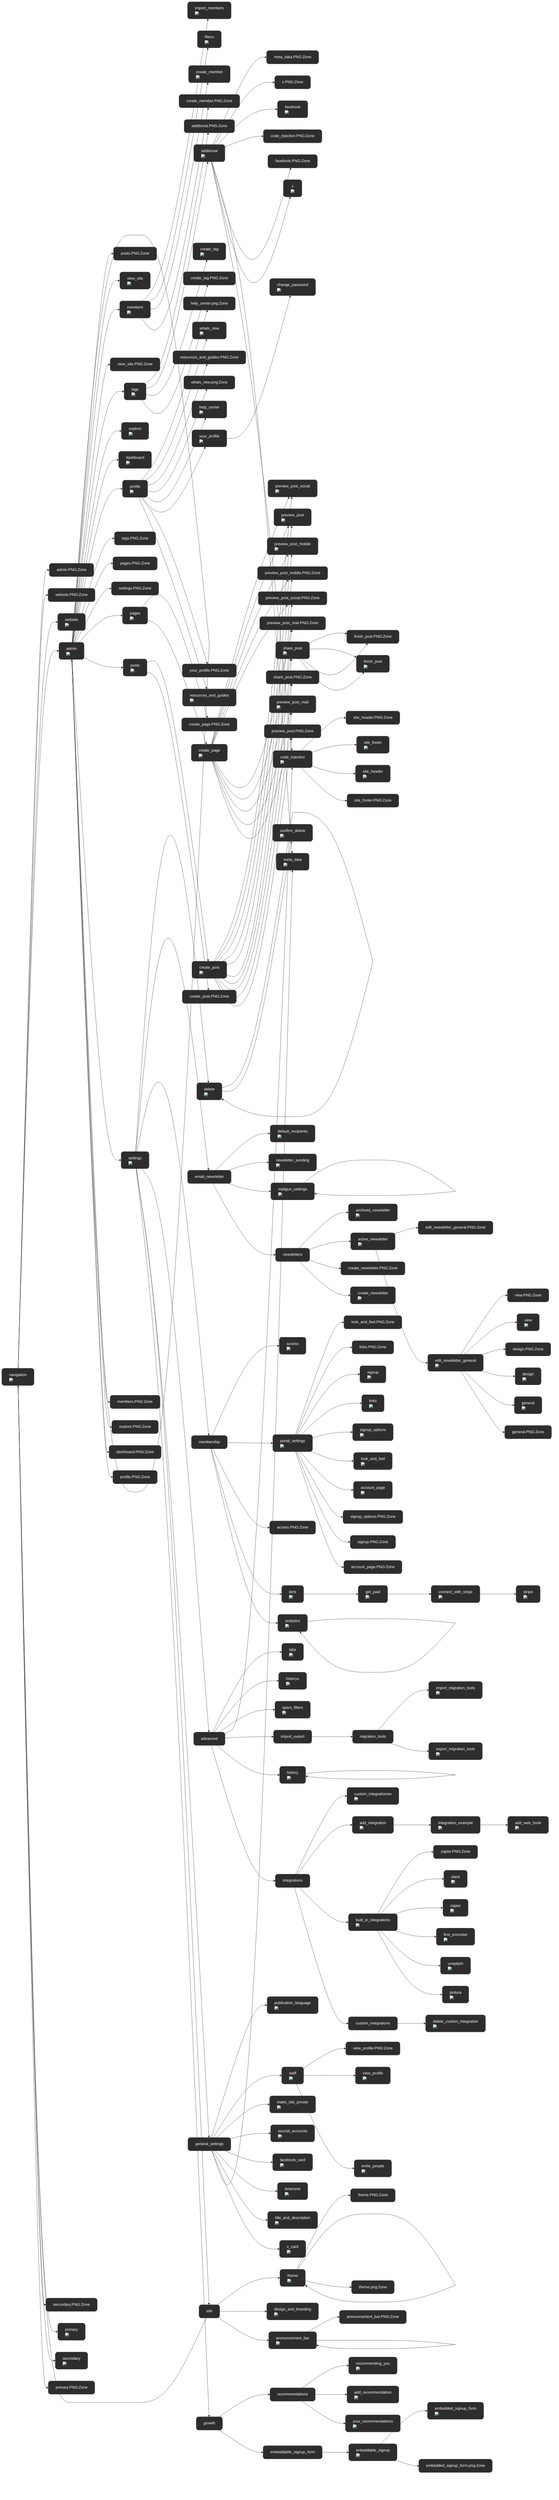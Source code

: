 graph LR;
navigation["navigation<br/><img src='https://storage.googleapis.com/pruebasautomatizadas-ghost/01 - admin/01- admin/09 - settings/02 - site/03 - navigation.PNG' width='100'/>"]:::transparentNode
admin_PNG_Zone["admin.PNG:Zone"]:::transparentNode
navigation --> admin_PNG_Zone
website_PNG_Zone["website.PNG:Zone"]:::transparentNode
navigation --> website_PNG_Zone
website["website<br/><img src='https://storage.googleapis.com/pruebasautomatizadas-ghost/./02 - website.PNG' width='100'/>"]:::transparentNode
click website "https://storage.googleapis.com/pruebasautomatizadas-ghost/./02 - website.PNG"
navigation --> website
admin["admin<br/><img src='https://storage.googleapis.com/pruebasautomatizadas-ghost/01 - admin/01 - admin.PNG' width='100'/>"]:::transparentNode
click admin "https://storage.googleapis.com/pruebasautomatizadas-ghost/./01 - admin.PNG"
navigation --> admin
click admin "https://storage.googleapis.com/pruebasautomatizadas-ghost/01 - admin/01 - admin.PNG"
admin --> admin
posts_PNG_Zone["posts.PNG:Zone"]:::transparentNode
admin --> posts_PNG_Zone
view_site["view_site<br/><img src='https://storage.googleapis.com/pruebasautomatizadas-ghost/01 - admin/01- admin/02 - view_site.PNG' width='100'/>"]:::transparentNode
click view_site "https://storage.googleapis.com/pruebasautomatizadas-ghost/01 - admin/01- admin/02 - view_site.PNG"
admin --> view_site
members["members<br/><img src='https://storage.googleapis.com/pruebasautomatizadas-ghost/01 - admin/01- admin/07 - members.PNG' width='100'/>"]:::transparentNode
click members "https://storage.googleapis.com/pruebasautomatizadas-ghost/01 - admin/01- admin/07 - members.PNG"
admin --> members
view_site_PNG_Zone["view_site.PNG:Zone"]:::transparentNode
admin --> view_site_PNG_Zone
tags["tags<br/><img src='https://storage.googleapis.com/pruebasautomatizadas-ghost/01 - admin/01- admin/06 - tags.PNG' width='100'/>"]:::transparentNode
click tags "https://storage.googleapis.com/pruebasautomatizadas-ghost/01 - admin/01- admin/06 - tags.PNG"
admin --> tags
explore["explore<br/><img src='https://storage.googleapis.com/pruebasautomatizadas-ghost/01 - admin/01- admin/03 - explore.PNG' width='100'/>"]:::transparentNode
click explore "https://storage.googleapis.com/pruebasautomatizadas-ghost/01 - admin/01- admin/03 - explore.PNG"
admin --> explore
dashboard["dashboard<br/><img src='https://storage.googleapis.com/pruebasautomatizadas-ghost/01 - admin/01- admin/01 - dashboard.PNG' width='100'/>"]:::transparentNode
click dashboard "https://storage.googleapis.com/pruebasautomatizadas-ghost/01 - admin/01- admin/01 - dashboard.PNG"
admin --> dashboard
profile["profile<br/><img src='https://storage.googleapis.com/pruebasautomatizadas-ghost/01 - admin/01- admin/08 - profile.PNG' width='100'/>"]:::transparentNode
click profile "https://storage.googleapis.com/pruebasautomatizadas-ghost/01 - admin/01- admin/08 - profile.PNG"
admin --> profile
tags_PNG_Zone["tags.PNG:Zone"]:::transparentNode
admin --> tags_PNG_Zone
pages_PNG_Zone["pages.PNG:Zone"]:::transparentNode
admin --> pages_PNG_Zone
settings_PNG_Zone["settings.PNG:Zone"]:::transparentNode
admin --> settings_PNG_Zone
pages["pages<br/><img src='https://storage.googleapis.com/pruebasautomatizadas-ghost/01 - admin/01- admin/05 - pages.PNG' width='100'/>"]:::transparentNode
click pages "https://storage.googleapis.com/pruebasautomatizadas-ghost/01 - admin/01- admin/05 - pages.PNG"
admin --> pages
posts["posts<br/><img src='https://storage.googleapis.com/pruebasautomatizadas-ghost/01 - admin/01- admin/04 - posts.PNG' width='100'/>"]:::transparentNode
click posts "https://storage.googleapis.com/pruebasautomatizadas-ghost/01 - admin/01- admin/04 - posts.PNG"
admin --> posts
settings["settings<br/><img src='https://storage.googleapis.com/pruebasautomatizadas-ghost/01 - admin/01- admin/09 - settings.PNG' width='100'/>"]:::transparentNode
click settings "https://storage.googleapis.com/pruebasautomatizadas-ghost/01 - admin/01- admin/09 - settings.PNG"
admin --> settings
members_PNG_Zone["members.PNG:Zone"]:::transparentNode
admin --> members_PNG_Zone
explore_PNG_Zone["explore.PNG:Zone"]:::transparentNode
admin --> explore_PNG_Zone
dashboard_PNG_Zone["dashboard.PNG:Zone"]:::transparentNode
admin --> dashboard_PNG_Zone
profile_PNG_Zone["profile.PNG:Zone"]:::transparentNode
admin --> profile_PNG_Zone
help_center_png_Zone["help_center.png:Zone"]:::transparentNode
profile --> help_center_png_Zone
whats_new["whats_new<br/><img src='https://storage.googleapis.com/pruebasautomatizadas-ghost/01 - admin/01- admin/08 - profile/01 - whats_new.png' width='100'/>"]:::transparentNode
click whats_new "https://storage.googleapis.com/pruebasautomatizadas-ghost/01 - admin/01- admin/08 - profile/01 - whats_new.png"
profile --> whats_new
resources_and_guides_PNG_Zone["resources_and_guides.PNG:Zone"]:::transparentNode
profile --> resources_and_guides_PNG_Zone
whats_new_png_Zone["whats_new.png:Zone"]:::transparentNode
profile --> whats_new_png_Zone
help_center["help_center<br/><img src='https://storage.googleapis.com/pruebasautomatizadas-ghost/01 - admin/01- admin/08 - profile/03 - help_center.png' width='100'/>"]:::transparentNode
click help_center "https://storage.googleapis.com/pruebasautomatizadas-ghost/01 - admin/01- admin/08 - profile/03 - help_center.png"
profile --> help_center
your_profile["your_profile<br/><img src='https://storage.googleapis.com/pruebasautomatizadas-ghost/01 - admin/01- admin/08 - profile/02 - your_profile.PNG' width='100'/>"]:::transparentNode
click your_profile "https://storage.googleapis.com/pruebasautomatizadas-ghost/01 - admin/01- admin/08 - profile/02 - your_profile.PNG"
profile --> your_profile
your_profile_PNG_Zone["your_profile.PNG:Zone"]:::transparentNode
profile --> your_profile_PNG_Zone
resources_and_guides["resources_and_guides<br/><img src='https://storage.googleapis.com/pruebasautomatizadas-ghost/01 - admin/01- admin/08 - profile/04 - resources_and_guides.PNG' width='100'/>"]:::transparentNode
click resources_and_guides "https://storage.googleapis.com/pruebasautomatizadas-ghost/01 - admin/01- admin/08 - profile/04 - resources_and_guides.PNG"
profile --> resources_and_guides
change_password["change_password<br/><img src='https://storage.googleapis.com/pruebasautomatizadas-ghost/01 - admin/01- admin/08 - profile/02 - your_profile/01 - change_password.PNG' width='100'/>"]:::transparentNode
click change_password "https://storage.googleapis.com/pruebasautomatizadas-ghost/01 - admin/01- admin/08 - profile/02 - your_profile/01 - change_password.PNG"
your_profile --> change_password
create_post["create_post<br/><img src='https://storage.googleapis.com/pruebasautomatizadas-ghost/01 - admin/01- admin/04 - posts/01 - create_post.PNG' width='100'/>"]:::transparentNode
click create_post "https://storage.googleapis.com/pruebasautomatizadas-ghost/01 - admin/01- admin/04 - posts/01 - create_post.PNG"
posts --> create_post
create_post_PNG_Zone["create_post.PNG:Zone"]:::transparentNode
posts --> create_post_PNG_Zone
preview_post_social["preview_post_social<br/><img src='https://storage.googleapis.com/pruebasautomatizadas-ghost/01 - admin/01- admin/05 - pages/01 - create_page/04 - preview_post_social.PNG' width='100'/>"]:::transparentNode
click preview_post_social "https://storage.googleapis.com/pruebasautomatizadas-ghost/01 - admin/01- admin/04 - posts/01 - create_post/04 - preview_post_social.PNG"
create_post --> preview_post_social
preview_post["preview_post<br/><img src='https://storage.googleapis.com/pruebasautomatizadas-ghost/01 - admin/01- admin/05 - pages/01 - create_page/01 - preview_post.PNG' width='100'/>"]:::transparentNode
click preview_post "https://storage.googleapis.com/pruebasautomatizadas-ghost/01 - admin/01- admin/04 - posts/01 - create_post/01 - preview_post.PNG"
create_post --> preview_post
preview_post_mobile["preview_post_mobile<br/><img src='https://storage.googleapis.com/pruebasautomatizadas-ghost/01 - admin/01- admin/05 - pages/01 - create_page/02 - preview_post_mobile.PNG' width='100'/>"]:::transparentNode
click preview_post_mobile "https://storage.googleapis.com/pruebasautomatizadas-ghost/01 - admin/01- admin/04 - posts/01 - create_post/02 - preview_post_mobile.PNG"
create_post --> preview_post_mobile
preview_post_mobile_PNG_Zone["preview_post_mobile.PNG:Zone"]:::transparentNode
create_post --> preview_post_mobile_PNG_Zone
preview_post_social_PNG_Zone["preview_post_social.PNG:Zone"]:::transparentNode
create_post --> preview_post_social_PNG_Zone
preview_post_mail_PNG_Zone["preview_post_mail.PNG:Zone"]:::transparentNode
create_post --> preview_post_mail_PNG_Zone
share_post["share_post<br/><img src='https://storage.googleapis.com/pruebasautomatizadas-ghost/01 - admin/01- admin/05 - pages/01 - create_page/05 - share_post.PNG' width='100'/>"]:::transparentNode
click share_post "https://storage.googleapis.com/pruebasautomatizadas-ghost/01 - admin/01- admin/04 - posts/01 - create_post/05 - share_post.PNG"
create_post --> share_post
share_post_PNG_Zone["share_post.PNG:Zone"]:::transparentNode
create_post --> share_post_PNG_Zone
preview_post_mail["preview_post_mail<br/><img src='https://storage.googleapis.com/pruebasautomatizadas-ghost/01 - admin/01- admin/05 - pages/01 - create_page/03 - preview_post_mail.PNG' width='100'/>"]:::transparentNode
click preview_post_mail "https://storage.googleapis.com/pruebasautomatizadas-ghost/01 - admin/01- admin/04 - posts/01 - create_post/03 - preview_post_mail.PNG"
create_post --> preview_post_mail
preview_post_PNG_Zone["preview_post.PNG:Zone"]:::transparentNode
create_post --> preview_post_PNG_Zone
finish_post_PNG_Zone["finish_post.PNG:Zone"]:::transparentNode
share_post --> finish_post_PNG_Zone
finish_post["finish_post<br/><img src='https://storage.googleapis.com/pruebasautomatizadas-ghost/01 - admin/01- admin/05 - pages/01 - create_page/05 - share_post/01 - finish_post.PNG' width='100'/>"]:::transparentNode
click finish_post "https://storage.googleapis.com/pruebasautomatizadas-ghost/01 - admin/01- admin/04 - posts/01 - create_post/05 - share_post/01 - finish_post.PNG"
share_post --> finish_post
import_members["import_members<br/><img src='https://storage.googleapis.com/pruebasautomatizadas-ghost/01 - admin/01- admin/07 - members/02 - import_members.PNG' width='100'/>"]:::transparentNode
click import_members "https://storage.googleapis.com/pruebasautomatizadas-ghost/01 - admin/01- admin/07 - members/02 - import_members.PNG"
members --> import_members
filters["filters<br/><img src='https://storage.googleapis.com/pruebasautomatizadas-ghost/01 - admin/01- admin/07 - members/03 - filters.PNG' width='100'/>"]:::transparentNode
click filters "https://storage.googleapis.com/pruebasautomatizadas-ghost/01 - admin/01- admin/07 - members/03 - filters.PNG"
members --> filters
create_member["create_member<br/><img src='https://storage.googleapis.com/pruebasautomatizadas-ghost/01 - admin/01- admin/07 - members/01 - create_member.PNG' width='100'/>"]:::transparentNode
click create_member "https://storage.googleapis.com/pruebasautomatizadas-ghost/01 - admin/01- admin/07 - members/01 - create_member.PNG"
members --> create_member
create_member_PNG_Zone["create_member.PNG:Zone"]:::transparentNode
members --> create_member_PNG_Zone
delete["delete<br/><img src='https://storage.googleapis.com/pruebasautomatizadas-ghost/01 - admin/01- admin/09 - settings/07 - delete/01 - delete.PNG' width='100'/>"]:::transparentNode
settings --> delete
click delete "https://storage.googleapis.com/pruebasautomatizadas-ghost/01 - admin/01- admin/09 - settings/07 - delete/01 - delete.PNG"
delete --> delete
confirm_delete["confirm_delete<br/><img src='https://storage.googleapis.com/pruebasautomatizadas-ghost/01 - admin/01- admin/09 - settings/07 - delete/01 - delete/01 - confirm_delete.PNG' width='100'/>"]:::transparentNode
click confirm_delete "https://storage.googleapis.com/pruebasautomatizadas-ghost/01 - admin/01- admin/09 - settings/07 - delete/01 - delete/01 - confirm_delete.PNG"
delete --> confirm_delete
email_newsletter["email_newsletter"]:::transparentNode
settings --> email_newsletter
default_recipients["default_recipients<br/><img src='https://storage.googleapis.com/pruebasautomatizadas-ghost/01 - admin/01- admin/09 - settings/05 - email_newsletter/02 - default_recipients.PNG' width='100'/>"]:::transparentNode
click default_recipients "https://storage.googleapis.com/pruebasautomatizadas-ghost/01 - admin/01- admin/09 - settings/05 - email_newsletter/02 - default_recipients.PNG"
email_newsletter --> default_recipients
newsletter_sending["newsletter_sending<br/><img src='https://storage.googleapis.com/pruebasautomatizadas-ghost/01 - admin/01- admin/09 - settings/05 - email_newsletter/01 - newsletter_sending.PNG' width='100'/>"]:::transparentNode
click newsletter_sending "https://storage.googleapis.com/pruebasautomatizadas-ghost/01 - admin/01- admin/09 - settings/05 - email_newsletter/01 - newsletter_sending.PNG"
email_newsletter --> newsletter_sending
mailgun_settings["mailgun_settings<br/><img src='https://storage.googleapis.com/pruebasautomatizadas-ghost/01 - admin/01- admin/09 - settings/05 - email_newsletter/04 - mailgun_settings/01 - mailgun_settings.PNG' width='100'/>"]:::transparentNode
email_newsletter --> mailgun_settings
click mailgun_settings "https://storage.googleapis.com/pruebasautomatizadas-ghost/01 - admin/01- admin/09 - settings/05 - email_newsletter/04 - mailgun_settings/01 - mailgun_settings.PNG"
mailgun_settings --> mailgun_settings
newsletters["newsletters"]:::transparentNode
email_newsletter --> newsletters
archived_newsletter["archived_newsletter<br/><img src='https://storage.googleapis.com/pruebasautomatizadas-ghost/01 - admin/01- admin/09 - settings/05 - email_newsletter/03 - newsletters/02 - archived_newsletter.PNG' width='100'/>"]:::transparentNode
click archived_newsletter "https://storage.googleapis.com/pruebasautomatizadas-ghost/01 - admin/01- admin/09 - settings/05 - email_newsletter/03 - newsletters/02 - archived_newsletter.PNG"
newsletters --> archived_newsletter
active_newsletter["active_newsletter<br/><img src='https://storage.googleapis.com/pruebasautomatizadas-ghost/01 - admin/01- admin/09 - settings/05 - email_newsletter/03 - newsletters/01 - active_newsletter.PNG' width='100'/>"]:::transparentNode
click active_newsletter "https://storage.googleapis.com/pruebasautomatizadas-ghost/01 - admin/01- admin/09 - settings/05 - email_newsletter/03 - newsletters/01 - active_newsletter.PNG"
newsletters --> active_newsletter
create_newsletter_PNG_Zone["create_newsletter.PNG:Zone"]:::transparentNode
newsletters --> create_newsletter_PNG_Zone
create_newsletter["create_newsletter<br/><img src='https://storage.googleapis.com/pruebasautomatizadas-ghost/01 - admin/01- admin/09 - settings/05 - email_newsletter/03 - newsletters/03 - create_newsletter.PNG' width='100'/>"]:::transparentNode
click create_newsletter "https://storage.googleapis.com/pruebasautomatizadas-ghost/01 - admin/01- admin/09 - settings/05 - email_newsletter/03 - newsletters/03 - create_newsletter.PNG"
newsletters --> create_newsletter
edit_newsletter_general_PNG_Zone["edit_newsletter_general.PNG:Zone"]:::transparentNode
active_newsletter --> edit_newsletter_general_PNG_Zone
edit_newsletter_general["edit_newsletter_general<br/><img src='https://storage.googleapis.com/pruebasautomatizadas-ghost/01 - admin/01- admin/09 - settings/05 - email_newsletter/03 - newsletters/01 - active_newsletter/01 - edit_newsletter_general.PNG' width='100'/>"]:::transparentNode
click edit_newsletter_general "https://storage.googleapis.com/pruebasautomatizadas-ghost/01 - admin/01- admin/09 - settings/05 - email_newsletter/03 - newsletters/01 - active_newsletter/01 - edit_newsletter_general.PNG"
active_newsletter --> edit_newsletter_general
view_PNG_Zone["view.PNG:Zone"]:::transparentNode
edit_newsletter_general --> view_PNG_Zone
view["view<br/><img src='https://storage.googleapis.com/pruebasautomatizadas-ghost/01 - admin/01- admin/09 - settings/05 - email_newsletter/03 - newsletters/01 - active_newsletter/01 - edit_newsletter_general/01 - view.PNG' width='100'/>"]:::transparentNode
click view "https://storage.googleapis.com/pruebasautomatizadas-ghost/01 - admin/01- admin/09 - settings/05 - email_newsletter/03 - newsletters/01 - active_newsletter/01 - edit_newsletter_general/01 - view.PNG"
edit_newsletter_general --> view
design_PNG_Zone["design.PNG:Zone"]:::transparentNode
edit_newsletter_general --> design_PNG_Zone
design["design<br/><img src='https://storage.googleapis.com/pruebasautomatizadas-ghost/01 - admin/01- admin/09 - settings/05 - email_newsletter/03 - newsletters/01 - active_newsletter/01 - edit_newsletter_general/03 - design.PNG' width='100'/>"]:::transparentNode
click design "https://storage.googleapis.com/pruebasautomatizadas-ghost/01 - admin/01- admin/09 - settings/05 - email_newsletter/03 - newsletters/01 - active_newsletter/01 - edit_newsletter_general/03 - design.PNG"
edit_newsletter_general --> design
general["general<br/><img src='https://storage.googleapis.com/pruebasautomatizadas-ghost/01 - admin/01- admin/09 - settings/05 - email_newsletter/03 - newsletters/01 - active_newsletter/01 - edit_newsletter_general/02 - general.PNG' width='100'/>"]:::transparentNode
click general "https://storage.googleapis.com/pruebasautomatizadas-ghost/01 - admin/01- admin/09 - settings/05 - email_newsletter/03 - newsletters/01 - active_newsletter/01 - edit_newsletter_general/02 - general.PNG"
edit_newsletter_general --> general
general_PNG_Zone["general.PNG:Zone"]:::transparentNode
edit_newsletter_general --> general_PNG_Zone
membership["membership"]:::transparentNode
settings --> membership
access["access<br/><img src='https://storage.googleapis.com/pruebasautomatizadas-ghost/01 - admin/01- admin/09 - settings/03 - membership/02 - access.PNG' width='100'/>"]:::transparentNode
click access "https://storage.googleapis.com/pruebasautomatizadas-ghost/01 - admin/01- admin/09 - settings/03 - membership/02 - access.PNG"
membership --> access
portal_settings["portal_settings<br/><img src='https://storage.googleapis.com/pruebasautomatizadas-ghost/01 - admin/01- admin/09 - settings/03 - membership/01 - portal_settings.PNG' width='100'/>"]:::transparentNode
click portal_settings "https://storage.googleapis.com/pruebasautomatizadas-ghost/01 - admin/01- admin/09 - settings/03 - membership/01 - portal_settings.PNG"
membership --> portal_settings
access_PNG_Zone["access.PNG:Zone"]:::transparentNode
membership --> access_PNG_Zone
tiers["tiers<br/><img src='https://storage.googleapis.com/pruebasautomatizadas-ghost/01 - admin/01- admin/09 - settings/03 - membership/03 - tiers.PNG' width='100'/>"]:::transparentNode
click tiers "https://storage.googleapis.com/pruebasautomatizadas-ghost/01 - admin/01- admin/09 - settings/03 - membership/03 - tiers.PNG"
membership --> tiers
analytics["analytics<br/><img src='https://storage.googleapis.com/pruebasautomatizadas-ghost/01 - admin/01- admin/09 - settings/03 - membership/04 - analytics/01 - analytics.PNG' width='100'/>"]:::transparentNode
membership --> analytics
click analytics "https://storage.googleapis.com/pruebasautomatizadas-ghost/01 - admin/01- admin/09 - settings/03 - membership/04 - analytics/01 - analytics.PNG"
analytics --> analytics
get_paid["get_paid<br/><img src='https://storage.googleapis.com/pruebasautomatizadas-ghost/01 - admin/01- admin/09 - settings/03 - membership/03 - tiers/01 - get_paid.PNG' width='100'/>"]:::transparentNode
click get_paid "https://storage.googleapis.com/pruebasautomatizadas-ghost/01 - admin/01- admin/09 - settings/03 - membership/03 - tiers/01 - get_paid.PNG"
tiers --> get_paid
connect_with_stripe["connect_with_stripe<br/><img src='https://storage.googleapis.com/pruebasautomatizadas-ghost/01 - admin/01- admin/09 - settings/03 - membership/03 - tiers/01 - get_paid/01 - connect_with_stripe.PNG' width='100'/>"]:::transparentNode
click connect_with_stripe "https://storage.googleapis.com/pruebasautomatizadas-ghost/01 - admin/01- admin/09 - settings/03 - membership/03 - tiers/01 - get_paid/01 - connect_with_stripe.PNG"
get_paid --> connect_with_stripe
stripe["stripe<br/><img src='https://storage.googleapis.com/pruebasautomatizadas-ghost/01 - admin/01- admin/09 - settings/03 - membership/03 - tiers/01 - get_paid/01 - connect_with_stripe/stripe.PNG' width='100'/>"]:::transparentNode
click stripe "https://storage.googleapis.com/pruebasautomatizadas-ghost/01 - admin/01- admin/09 - settings/03 - membership/03 - tiers/01 - get_paid/01 - connect_with_stripe/stripe.PNG"
connect_with_stripe --> stripe
look_and_feel_PNG_Zone["look_and_feel.PNG:Zone"]:::transparentNode
portal_settings --> look_and_feel_PNG_Zone
links_PNG_Zone["links.PNG:Zone"]:::transparentNode
portal_settings --> links_PNG_Zone
signup["signup<br/><img src='https://storage.googleapis.com/pruebasautomatizadas-ghost/01 - admin/01- admin/09 - settings/03 - membership/01 - portal_settings/01a - signup.PNG' width='100'/>"]:::transparentNode
click signup "https://storage.googleapis.com/pruebasautomatizadas-ghost/01 - admin/01- admin/09 - settings/03 - membership/01 - portal_settings/01a - signup.PNG"
portal_settings --> signup
links["links<br/><img src='https://storage.googleapis.com/pruebasautomatizadas-ghost/01 - admin/01- admin/09 - settings/03 - membership/01 - portal_settings/03a - links.PNG' width='100'/>"]:::transparentNode
click links "https://storage.googleapis.com/pruebasautomatizadas-ghost/01 - admin/01- admin/09 - settings/03 - membership/01 - portal_settings/03a - links.PNG"
portal_settings --> links
signup_options["signup_options<br/><img src='https://storage.googleapis.com/pruebasautomatizadas-ghost/01 - admin/01- admin/09 - settings/03 - membership/01 - portal_settings/01b - signup_options.PNG' width='100'/>"]:::transparentNode
click signup_options "https://storage.googleapis.com/pruebasautomatizadas-ghost/01 - admin/01- admin/09 - settings/03 - membership/01 - portal_settings/01b - signup_options.PNG"
portal_settings --> signup_options
look_and_feel["look_and_feel<br/><img src='https://storage.googleapis.com/pruebasautomatizadas-ghost/01 - admin/01- admin/09 - settings/03 - membership/01 - portal_settings/02b - look_and_feel.PNG' width='100'/>"]:::transparentNode
click look_and_feel "https://storage.googleapis.com/pruebasautomatizadas-ghost/01 - admin/01- admin/09 - settings/03 - membership/01 - portal_settings/02b - look_and_feel.PNG"
portal_settings --> look_and_feel
account_page["account_page<br/><img src='https://storage.googleapis.com/pruebasautomatizadas-ghost/01 - admin/01- admin/09 - settings/03 - membership/01 - portal_settings/03b - account_page.PNG' width='100'/>"]:::transparentNode
click account_page "https://storage.googleapis.com/pruebasautomatizadas-ghost/01 - admin/01- admin/09 - settings/03 - membership/01 - portal_settings/03b - account_page.PNG"
portal_settings --> account_page
signup_options_PNG_Zone["signup_options.PNG:Zone"]:::transparentNode
portal_settings --> signup_options_PNG_Zone
signup_PNG_Zone["signup.PNG:Zone"]:::transparentNode
portal_settings --> signup_PNG_Zone
account_page_PNG_Zone["account_page.PNG:Zone"]:::transparentNode
portal_settings --> account_page_PNG_Zone
advanced["advanced"]:::transparentNode
settings --> advanced
labs["labs<br/><img src='https://storage.googleapis.com/pruebasautomatizadas-ghost/01 - admin/01- admin/09 - settings/06 - advanced/05 - labs.PNG' width='100'/>"]:::transparentNode
click labs "https://storage.googleapis.com/pruebasautomatizadas-ghost/01 - admin/01- admin/09 - settings/06 - advanced/05 - labs.PNG"
advanced --> labs
historyx["historyx<br/><img src='https://storage.googleapis.com/pruebasautomatizadas-ghost/01 - admin/01- admin/09 - settings/06 - advanced/06 - historyx.PNG' width='100'/>"]:::transparentNode
click historyx "https://storage.googleapis.com/pruebasautomatizadas-ghost/01 - admin/01- admin/09 - settings/06 - advanced/06 - historyx.PNG"
advanced --> historyx
spam_filters["spam_filters<br/><img src='https://storage.googleapis.com/pruebasautomatizadas-ghost/01 - admin/01- admin/09 - settings/06 - advanced/03 - spam_filters.PNG' width='100'/>"]:::transparentNode
click spam_filters "https://storage.googleapis.com/pruebasautomatizadas-ghost/01 - admin/01- admin/09 - settings/06 - advanced/03 - spam_filters.PNG"
advanced --> spam_filters
code_injection["code_injection<br/><img src='https://storage.googleapis.com/pruebasautomatizadas-ghost/01 - admin/01- admin/06 - tags/02 - additional/04 - code_injection.PNG' width='100'/>"]:::transparentNode
click code_injection "https://storage.googleapis.com/pruebasautomatizadas-ghost/01 - admin/01- admin/09 - settings/06 - advanced/04 - code_injection.PNG"
advanced --> code_injection
import_export["import_export"]:::transparentNode
advanced --> import_export
migration_tools["migration_tools"]:::transparentNode
import_export --> migration_tools
import_migration_tools["import_migration_tools<br/><img src='https://storage.googleapis.com/pruebasautomatizadas-ghost/01 - admin/01- admin/09 - settings/06 - advanced/02 - import_export/01 - migration_tools/01 - import_migration_tools.PNG' width='100'/>"]:::transparentNode
click import_migration_tools "https://storage.googleapis.com/pruebasautomatizadas-ghost/01 - admin/01- admin/09 - settings/06 - advanced/02 - import_export/01 - migration_tools/01 - import_migration_tools.PNG"
migration_tools --> import_migration_tools
export_migration_tools["export_migration_tools<br/><img src='https://storage.googleapis.com/pruebasautomatizadas-ghost/01 - admin/01- admin/09 - settings/06 - advanced/02 - import_export/01 - migration_tools/02 - export_migration_tools.PNG' width='100'/>"]:::transparentNode
click export_migration_tools "https://storage.googleapis.com/pruebasautomatizadas-ghost/01 - admin/01- admin/09 - settings/06 - advanced/02 - import_export/01 - migration_tools/02 - export_migration_tools.PNG"
migration_tools --> export_migration_tools
history["history<br/><img src='https://storage.googleapis.com/pruebasautomatizadas-ghost/01 - admin/01- admin/09 - settings/06 - advanced/06 - history/01 - history.PNG' width='100'/>"]:::transparentNode
advanced --> history
click history "https://storage.googleapis.com/pruebasautomatizadas-ghost/01 - admin/01- admin/09 - settings/06 - advanced/06 - history/01 - history.PNG"
history --> history
integrations["integrations"]:::transparentNode
advanced --> integrations
custom_integrationsw["custom_integrationsw<br/><img src='https://storage.googleapis.com/pruebasautomatizadas-ghost/01 - admin/01- admin/09 - settings/06 - advanced/01 - integrations/02 - custom_integrationsw.PNG' width='100'/>"]:::transparentNode
click custom_integrationsw "https://storage.googleapis.com/pruebasautomatizadas-ghost/01 - admin/01- admin/09 - settings/06 - advanced/01 - integrations/02 - custom_integrationsw.PNG"
integrations --> custom_integrationsw
add_integration["add_integration<br/><img src='https://storage.googleapis.com/pruebasautomatizadas-ghost/01 - admin/01- admin/09 - settings/06 - advanced/01 - integrations/03 - add_integration.PNG' width='100'/>"]:::transparentNode
click add_integration "https://storage.googleapis.com/pruebasautomatizadas-ghost/01 - admin/01- admin/09 - settings/06 - advanced/01 - integrations/03 - add_integration.PNG"
integrations --> add_integration
built_in_integrations["built_in_integrations<br/><img src='https://storage.googleapis.com/pruebasautomatizadas-ghost/01 - admin/01- admin/09 - settings/06 - advanced/01 - integrations/01 - built_in_integrations.PNG' width='100'/>"]:::transparentNode
click built_in_integrations "https://storage.googleapis.com/pruebasautomatizadas-ghost/01 - admin/01- admin/09 - settings/06 - advanced/01 - integrations/01 - built_in_integrations.PNG"
integrations --> built_in_integrations
integration_example["integration_example<br/><img src='https://storage.googleapis.com/pruebasautomatizadas-ghost/01 - admin/01- admin/09 - settings/06 - advanced/01 - integrations/03 - add_integration/01 - integration_example.PNG' width='100'/>"]:::transparentNode
click integration_example "https://storage.googleapis.com/pruebasautomatizadas-ghost/01 - admin/01- admin/09 - settings/06 - advanced/01 - integrations/03 - add_integration/01 - integration_example.PNG"
add_integration --> integration_example
add_web_hook["add_web_hook<br/><img src='https://storage.googleapis.com/pruebasautomatizadas-ghost/01 - admin/01- admin/09 - settings/06 - advanced/01 - integrations/03 - add_integration/01 - integration_example/01 - add_web_hook.PNG' width='100'/>"]:::transparentNode
click add_web_hook "https://storage.googleapis.com/pruebasautomatizadas-ghost/01 - admin/01- admin/09 - settings/06 - advanced/01 - integrations/03 - add_integration/01 - integration_example/01 - add_web_hook.PNG"
integration_example --> add_web_hook
custom_integrations["custom_integrations"]:::transparentNode
integrations --> custom_integrations
delete_custom_integration["delete_custom_integration<br/><img src='https://storage.googleapis.com/pruebasautomatizadas-ghost/01 - admin/01- admin/09 - settings/06 - advanced/01 - integrations/02 - custom_integrations/01 - delete_custom_integration.PNG' width='100'/>"]:::transparentNode
click delete_custom_integration "https://storage.googleapis.com/pruebasautomatizadas-ghost/01 - admin/01- admin/09 - settings/06 - advanced/01 - integrations/02 - custom_integrations/01 - delete_custom_integration.PNG"
custom_integrations --> delete_custom_integration
zapier_PNG_Zone["zapier.PNG:Zone"]:::transparentNode
built_in_integrations --> zapier_PNG_Zone
slack["slack<br/><img src='https://storage.googleapis.com/pruebasautomatizadas-ghost/01 - admin/01- admin/09 - settings/06 - advanced/01 - integrations/01 - built_in_integrations/02 - slack.PNG' width='100'/>"]:::transparentNode
click slack "https://storage.googleapis.com/pruebasautomatizadas-ghost/01 - admin/01- admin/09 - settings/06 - advanced/01 - integrations/01 - built_in_integrations/02 - slack.PNG"
built_in_integrations --> slack
zapier["zapier<br/><img src='https://storage.googleapis.com/pruebasautomatizadas-ghost/01 - admin/01- admin/09 - settings/06 - advanced/01 - integrations/01 - built_in_integrations/01 - zapier.PNG' width='100'/>"]:::transparentNode
click zapier "https://storage.googleapis.com/pruebasautomatizadas-ghost/01 - admin/01- admin/09 - settings/06 - advanced/01 - integrations/01 - built_in_integrations/01 - zapier.PNG"
built_in_integrations --> zapier
first_promoter["first_promoter<br/><img src='https://storage.googleapis.com/pruebasautomatizadas-ghost/01 - admin/01- admin/09 - settings/06 - advanced/01 - integrations/01 - built_in_integrations/04 - first_promoter.PNG' width='100'/>"]:::transparentNode
click first_promoter "https://storage.googleapis.com/pruebasautomatizadas-ghost/01 - admin/01- admin/09 - settings/06 - advanced/01 - integrations/01 - built_in_integrations/04 - first_promoter.PNG"
built_in_integrations --> first_promoter
unsplash["unsplash<br/><img src='https://storage.googleapis.com/pruebasautomatizadas-ghost/01 - admin/01- admin/09 - settings/06 - advanced/01 - integrations/01 - built_in_integrations/03 - unsplash.PNG' width='100'/>"]:::transparentNode
click unsplash "https://storage.googleapis.com/pruebasautomatizadas-ghost/01 - admin/01- admin/09 - settings/06 - advanced/01 - integrations/01 - built_in_integrations/03 - unsplash.PNG"
built_in_integrations --> unsplash
pintura["pintura<br/><img src='https://storage.googleapis.com/pruebasautomatizadas-ghost/01 - admin/01- admin/09 - settings/06 - advanced/01 - integrations/01 - built_in_integrations/05 - pintura.PNG' width='100'/>"]:::transparentNode
click pintura "https://storage.googleapis.com/pruebasautomatizadas-ghost/01 - admin/01- admin/09 - settings/06 - advanced/01 - integrations/01 - built_in_integrations/05 - pintura.PNG"
built_in_integrations --> pintura
site_header_PNG_Zone["site_header.PNG:Zone"]:::transparentNode
code_injection --> site_header_PNG_Zone
site_footer["site_footer<br/><img src='https://storage.googleapis.com/pruebasautomatizadas-ghost/01 - admin/01- admin/09 - settings/06 - advanced/04 - code_injection/02 - site_footer.PNG' width='100'/>"]:::transparentNode
click site_footer "https://storage.googleapis.com/pruebasautomatizadas-ghost/01 - admin/01- admin/09 - settings/06 - advanced/04 - code_injection/02 - site_footer.PNG"
code_injection --> site_footer
site_header["site_header<br/><img src='https://storage.googleapis.com/pruebasautomatizadas-ghost/01 - admin/01- admin/09 - settings/06 - advanced/04 - code_injection/01 - site_header.PNG' width='100'/>"]:::transparentNode
click site_header "https://storage.googleapis.com/pruebasautomatizadas-ghost/01 - admin/01- admin/09 - settings/06 - advanced/04 - code_injection/01 - site_header.PNG"
code_injection --> site_header
site_footer_PNG_Zone["site_footer.PNG:Zone"]:::transparentNode
code_injection --> site_footer_PNG_Zone
site["site"]:::transparentNode
settings --> site
theme["theme<br/><img src='https://storage.googleapis.com/pruebasautomatizadas-ghost/01 - admin/01- admin/09 - settings/02 - site/02 - theme/02 - theme/01 - theme.png' width='100'/>"]:::transparentNode
click theme "https://storage.googleapis.com/pruebasautomatizadas-ghost/01 - admin/01- admin/09 - settings/02 - site/02 - theme.PNG"
site --> theme
design_and_branding["design_and_branding<br/><img src='https://storage.googleapis.com/pruebasautomatizadas-ghost/01 - admin/01- admin/09 - settings/02 - site/01 - design_and_branding.PNG' width='100'/>"]:::transparentNode
click design_and_branding "https://storage.googleapis.com/pruebasautomatizadas-ghost/01 - admin/01- admin/09 - settings/02 - site/01 - design_and_branding.PNG"
site --> design_and_branding
click navigation "https://storage.googleapis.com/pruebasautomatizadas-ghost/01 - admin/01- admin/09 - settings/02 - site/03 - navigation.PNG"
site --> navigation
announcement_bar["announcement_bar<br/><img src='https://storage.googleapis.com/pruebasautomatizadas-ghost/01 - admin/01- admin/09 - settings/02 - site/04 - announcement_bar/04 - announcement_bar.PNG' width='100'/>"]:::transparentNode
click announcement_bar "https://storage.googleapis.com/pruebasautomatizadas-ghost/01 - admin/01- admin/09 - settings/02 - site/04 - announcement_bar.PNG"
site --> announcement_bar
secondary_PNG_Zone["secondary.PNG:Zone"]:::transparentNode
navigation --> secondary_PNG_Zone
primary["primary<br/><img src='https://storage.googleapis.com/pruebasautomatizadas-ghost/01 - admin/01- admin/09 - settings/02 - site/03 - navigation/01 - primary.PNG' width='100'/>"]:::transparentNode
click primary "https://storage.googleapis.com/pruebasautomatizadas-ghost/01 - admin/01- admin/09 - settings/02 - site/03 - navigation/01 - primary.PNG"
navigation --> primary
secondary["secondary<br/><img src='https://storage.googleapis.com/pruebasautomatizadas-ghost/01 - admin/01- admin/09 - settings/02 - site/03 - navigation/02 - secondary.PNG' width='100'/>"]:::transparentNode
click secondary "https://storage.googleapis.com/pruebasautomatizadas-ghost/01 - admin/01- admin/09 - settings/02 - site/03 - navigation/02 - secondary.PNG"
navigation --> secondary
primary_PNG_Zone["primary.PNG:Zone"]:::transparentNode
navigation --> primary_PNG_Zone
theme_PNG_Zone["theme.PNG:Zone"]:::transparentNode
theme --> theme_PNG_Zone
click theme "https://storage.googleapis.com/pruebasautomatizadas-ghost/01 - admin/01- admin/09 - settings/02 - site/02 - theme/01 - theme.PNG"
theme --> theme
click theme "https://storage.googleapis.com/pruebasautomatizadas-ghost/01 - admin/01- admin/09 - settings/02 - site/02 - theme/02 - theme/01 - theme.png"
theme --> theme
theme_png_Zone["theme.png:Zone"]:::transparentNode
theme --> theme_png_Zone
announcement_bar_PNG_Zone["announcement_bar.PNG:Zone"]:::transparentNode
announcement_bar --> announcement_bar_PNG_Zone
click announcement_bar "https://storage.googleapis.com/pruebasautomatizadas-ghost/01 - admin/01- admin/09 - settings/02 - site/04 - announcement_bar/04 - announcement_bar.PNG"
announcement_bar --> announcement_bar
general_settings["general_settings"]:::transparentNode
settings --> general_settings
publication_language["publication_language<br/><img src='https://storage.googleapis.com/pruebasautomatizadas-ghost/01 - admin/01- admin/09 - settings/01 - general_settings/03 - publication_language.PNG' width='100'/>"]:::transparentNode
click publication_language "https://storage.googleapis.com/pruebasautomatizadas-ghost/01 - admin/01- admin/09 - settings/01 - general_settings/03 - publication_language.PNG"
general_settings --> publication_language
staff["staff<br/><img src='https://storage.googleapis.com/pruebasautomatizadas-ghost/01 - admin/01- admin/09 - settings/01 - general_settings/09 - staff.PNG' width='100'/>"]:::transparentNode
click staff "https://storage.googleapis.com/pruebasautomatizadas-ghost/01 - admin/01- admin/09 - settings/01 - general_settings/09 - staff.PNG"
general_settings --> staff
make_site_private["make_site_private<br/><img src='https://storage.googleapis.com/pruebasautomatizadas-ghost/01 - admin/01- admin/09 - settings/01 - general_settings/08 - make_site_private.PNG' width='100'/>"]:::transparentNode
click make_site_private "https://storage.googleapis.com/pruebasautomatizadas-ghost/01 - admin/01- admin/09 - settings/01 - general_settings/08 - make_site_private.PNG"
general_settings --> make_site_private
soccial_accounts["soccial_accounts<br/><img src='https://storage.googleapis.com/pruebasautomatizadas-ghost/01 - admin/01- admin/09 - settings/01 - general_settings/07 - soccial_accounts.PNG' width='100'/>"]:::transparentNode
click soccial_accounts "https://storage.googleapis.com/pruebasautomatizadas-ghost/01 - admin/01- admin/09 - settings/01 - general_settings/07 - soccial_accounts.PNG"
general_settings --> soccial_accounts
facebook_card["facebook_card<br/><img src='https://storage.googleapis.com/pruebasautomatizadas-ghost/01 - admin/01- admin/09 - settings/01 - general_settings/06 - facebook_card.PNG' width='100'/>"]:::transparentNode
click facebook_card "https://storage.googleapis.com/pruebasautomatizadas-ghost/01 - admin/01- admin/09 - settings/01 - general_settings/06 - facebook_card.PNG"
general_settings --> facebook_card
timezone["timezone<br/><img src='https://storage.googleapis.com/pruebasautomatizadas-ghost/01 - admin/01- admin/09 - settings/01 - general_settings/02 - timezone.PNG' width='100'/>"]:::transparentNode
click timezone "https://storage.googleapis.com/pruebasautomatizadas-ghost/01 - admin/01- admin/09 - settings/01 - general_settings/02 - timezone.PNG"
general_settings --> timezone
title_and_description["title_and_description<br/><img src='https://storage.googleapis.com/pruebasautomatizadas-ghost/01 - admin/01- admin/09 - settings/01 - general_settings/01 - title_and_description.PNG' width='100'/>"]:::transparentNode
click title_and_description "https://storage.googleapis.com/pruebasautomatizadas-ghost/01 - admin/01- admin/09 - settings/01 - general_settings/01 - title_and_description.PNG"
general_settings --> title_and_description
x_card["x_card<br/><img src='https://storage.googleapis.com/pruebasautomatizadas-ghost/01 - admin/01- admin/09 - settings/01 - general_settings/05 - x_card.PNG' width='100'/>"]:::transparentNode
click x_card "https://storage.googleapis.com/pruebasautomatizadas-ghost/01 - admin/01- admin/09 - settings/01 - general_settings/05 - x_card.PNG"
general_settings --> x_card
meta_data["meta_data<br/><img src='https://storage.googleapis.com/pruebasautomatizadas-ghost/01 - admin/01- admin/06 - tags/02 - additional/01 - meta_data.PNG' width='100'/>"]:::transparentNode
click meta_data "https://storage.googleapis.com/pruebasautomatizadas-ghost/01 - admin/01- admin/09 - settings/01 - general_settings/04 - meta_data.PNG"
general_settings --> meta_data
view_profile_PNG_Zone["view_profile.PNG:Zone"]:::transparentNode
staff --> view_profile_PNG_Zone
view_profile["view_profile<br/><img src='https://storage.googleapis.com/pruebasautomatizadas-ghost/01 - admin/01- admin/09 - settings/01 - general_settings/09 - staff/02 - view_profile.PNG' width='100'/>"]:::transparentNode
click view_profile "https://storage.googleapis.com/pruebasautomatizadas-ghost/01 - admin/01- admin/09 - settings/01 - general_settings/09 - staff/02 - view_profile.PNG"
staff --> view_profile
invite_people["invite_people<br/><img src='https://storage.googleapis.com/pruebasautomatizadas-ghost/01 - admin/01- admin/09 - settings/01 - general_settings/09 - staff/01 - invite_people.PNG' width='100'/>"]:::transparentNode
click invite_people "https://storage.googleapis.com/pruebasautomatizadas-ghost/01 - admin/01- admin/09 - settings/01 - general_settings/09 - staff/01 - invite_people.PNG"
staff --> invite_people
growth["growth"]:::transparentNode
settings --> growth
recommendations["recommendations"]:::transparentNode
growth --> recommendations
recommending_you["recommending_you<br/><img src='https://storage.googleapis.com/pruebasautomatizadas-ghost/01 - admin/01- admin/09 - settings/04 - growth/01 - recommendations/02 - recommending_you.PNG' width='100'/>"]:::transparentNode
click recommending_you "https://storage.googleapis.com/pruebasautomatizadas-ghost/01 - admin/01- admin/09 - settings/04 - growth/01 - recommendations/02 - recommending_you.PNG"
recommendations --> recommending_you
add_recommendation["add_recommendation<br/><img src='https://storage.googleapis.com/pruebasautomatizadas-ghost/01 - admin/01- admin/09 - settings/04 - growth/01 - recommendations/03 - add_recommendation.PNG' width='100'/>"]:::transparentNode
click add_recommendation "https://storage.googleapis.com/pruebasautomatizadas-ghost/01 - admin/01- admin/09 - settings/04 - growth/01 - recommendations/03 - add_recommendation.PNG"
recommendations --> add_recommendation
your_recommendations["your_recommendations<br/><img src='https://storage.googleapis.com/pruebasautomatizadas-ghost/01 - admin/01- admin/09 - settings/04 - growth/01 - recommendations/01 - your_recommendations.PNG' width='100'/>"]:::transparentNode
click your_recommendations "https://storage.googleapis.com/pruebasautomatizadas-ghost/01 - admin/01- admin/09 - settings/04 - growth/01 - recommendations/01 - your_recommendations.PNG"
recommendations --> your_recommendations
embeddable_signup_form["embeddable_signup_form"]:::transparentNode
growth --> embeddable_signup_form
enbeddable_signup["enbeddable_signup<br/><img src='https://storage.googleapis.com/pruebasautomatizadas-ghost/01 - admin/01- admin/09 - settings/04 - growth/02 - embeddable_signup_form/01 - enbeddable_signup.PNG' width='100'/>"]:::transparentNode
click enbeddable_signup "https://storage.googleapis.com/pruebasautomatizadas-ghost/01 - admin/01- admin/09 - settings/04 - growth/02 - embeddable_signup_form/01 - enbeddable_signup.PNG"
embeddable_signup_form --> enbeddable_signup
embedded_signup_form["embedded_signup_form<br/><img src='https://storage.googleapis.com/pruebasautomatizadas-ghost/01 - admin/01- admin/09 - settings/04 - growth/02 - embeddable_signup_form/01 - enbeddable_signup/01 - embedded_signup_form.png' width='100'/>"]:::transparentNode
click embedded_signup_form "https://storage.googleapis.com/pruebasautomatizadas-ghost/01 - admin/01- admin/09 - settings/04 - growth/02 - embeddable_signup_form/01 - enbeddable_signup/01 - embedded_signup_form.png"
enbeddable_signup --> embedded_signup_form
embedded_signup_form_png_Zone["embedded_signup_form.png:Zone"]:::transparentNode
enbeddable_signup --> embedded_signup_form_png_Zone
create_page_PNG_Zone["create_page.PNG:Zone"]:::transparentNode
pages --> create_page_PNG_Zone
create_page["create_page<br/><img src='https://storage.googleapis.com/pruebasautomatizadas-ghost/01 - admin/01- admin/05 - pages/01 - create_page.PNG' width='100'/>"]:::transparentNode
click create_page "https://storage.googleapis.com/pruebasautomatizadas-ghost/01 - admin/01- admin/05 - pages/01 - create_page.PNG"
pages --> create_page
click preview_post_social "https://storage.googleapis.com/pruebasautomatizadas-ghost/01 - admin/01- admin/05 - pages/01 - create_page/04 - preview_post_social.PNG"
create_page --> preview_post_social
click preview_post "https://storage.googleapis.com/pruebasautomatizadas-ghost/01 - admin/01- admin/05 - pages/01 - create_page/01 - preview_post.PNG"
create_page --> preview_post
click preview_post_mobile "https://storage.googleapis.com/pruebasautomatizadas-ghost/01 - admin/01- admin/05 - pages/01 - create_page/02 - preview_post_mobile.PNG"
create_page --> preview_post_mobile
create_page --> preview_post_mobile_PNG_Zone
create_page --> preview_post_social_PNG_Zone
create_page --> preview_post_mail_PNG_Zone
click share_post "https://storage.googleapis.com/pruebasautomatizadas-ghost/01 - admin/01- admin/05 - pages/01 - create_page/05 - share_post.PNG"
create_page --> share_post
create_page --> share_post_PNG_Zone
click preview_post_mail "https://storage.googleapis.com/pruebasautomatizadas-ghost/01 - admin/01- admin/05 - pages/01 - create_page/03 - preview_post_mail.PNG"
create_page --> preview_post_mail
create_page --> preview_post_PNG_Zone
share_post --> finish_post_PNG_Zone
click finish_post "https://storage.googleapis.com/pruebasautomatizadas-ghost/01 - admin/01- admin/05 - pages/01 - create_page/05 - share_post/01 - finish_post.PNG"
share_post --> finish_post
additional_PNG_Zone["additional.PNG:Zone"]:::transparentNode
tags --> additional_PNG_Zone
additional["additional<br/><img src='https://storage.googleapis.com/pruebasautomatizadas-ghost/01 - admin/01- admin/06 - tags/02 - additional.PNG' width='100'/>"]:::transparentNode
click additional "https://storage.googleapis.com/pruebasautomatizadas-ghost/01 - admin/01- admin/06 - tags/02 - additional.PNG"
tags --> additional
create_tag["create_tag<br/><img src='https://storage.googleapis.com/pruebasautomatizadas-ghost/01 - admin/01- admin/06 - tags/01 - create_tag.PNG' width='100'/>"]:::transparentNode
click create_tag "https://storage.googleapis.com/pruebasautomatizadas-ghost/01 - admin/01- admin/06 - tags/01 - create_tag.PNG"
tags --> create_tag
create_tag_PNG_Zone["create_tag.PNG:Zone"]:::transparentNode
tags --> create_tag_PNG_Zone
meta_data_PNG_Zone["meta_data.PNG:Zone"]:::transparentNode
additional --> meta_data_PNG_Zone
x_PNG_Zone["x.PNG:Zone"]:::transparentNode
additional --> x_PNG_Zone
facebook["facebook<br/><img src='https://storage.googleapis.com/pruebasautomatizadas-ghost/01 - admin/01- admin/06 - tags/02 - additional/03 - facebook.PNG' width='100'/>"]:::transparentNode
click facebook "https://storage.googleapis.com/pruebasautomatizadas-ghost/01 - admin/01- admin/06 - tags/02 - additional/03 - facebook.PNG"
additional --> facebook
code_injection_PNG_Zone["code_injection.PNG:Zone"]:::transparentNode
additional --> code_injection_PNG_Zone
click meta_data "https://storage.googleapis.com/pruebasautomatizadas-ghost/01 - admin/01- admin/06 - tags/02 - additional/01 - meta_data.PNG"
additional --> meta_data
facebook_PNG_Zone["facebook.PNG:Zone"]:::transparentNode
additional --> facebook_PNG_Zone
x["x<br/><img src='https://storage.googleapis.com/pruebasautomatizadas-ghost/01 - admin/01- admin/06 - tags/02 - additional/02 - x.PNG' width='100'/>"]:::transparentNode
click x "https://storage.googleapis.com/pruebasautomatizadas-ghost/01 - admin/01- admin/06 - tags/02 - additional/02 - x.PNG"
additional --> x
click code_injection "https://storage.googleapis.com/pruebasautomatizadas-ghost/01 - admin/01- admin/06 - tags/02 - additional/04 - code_injection.PNG"
additional --> code_injection
classDef transparentNode fill:#2d2d2d,color:white,stroke:#333,stroke-width:2px,rx:10,ry:10;
